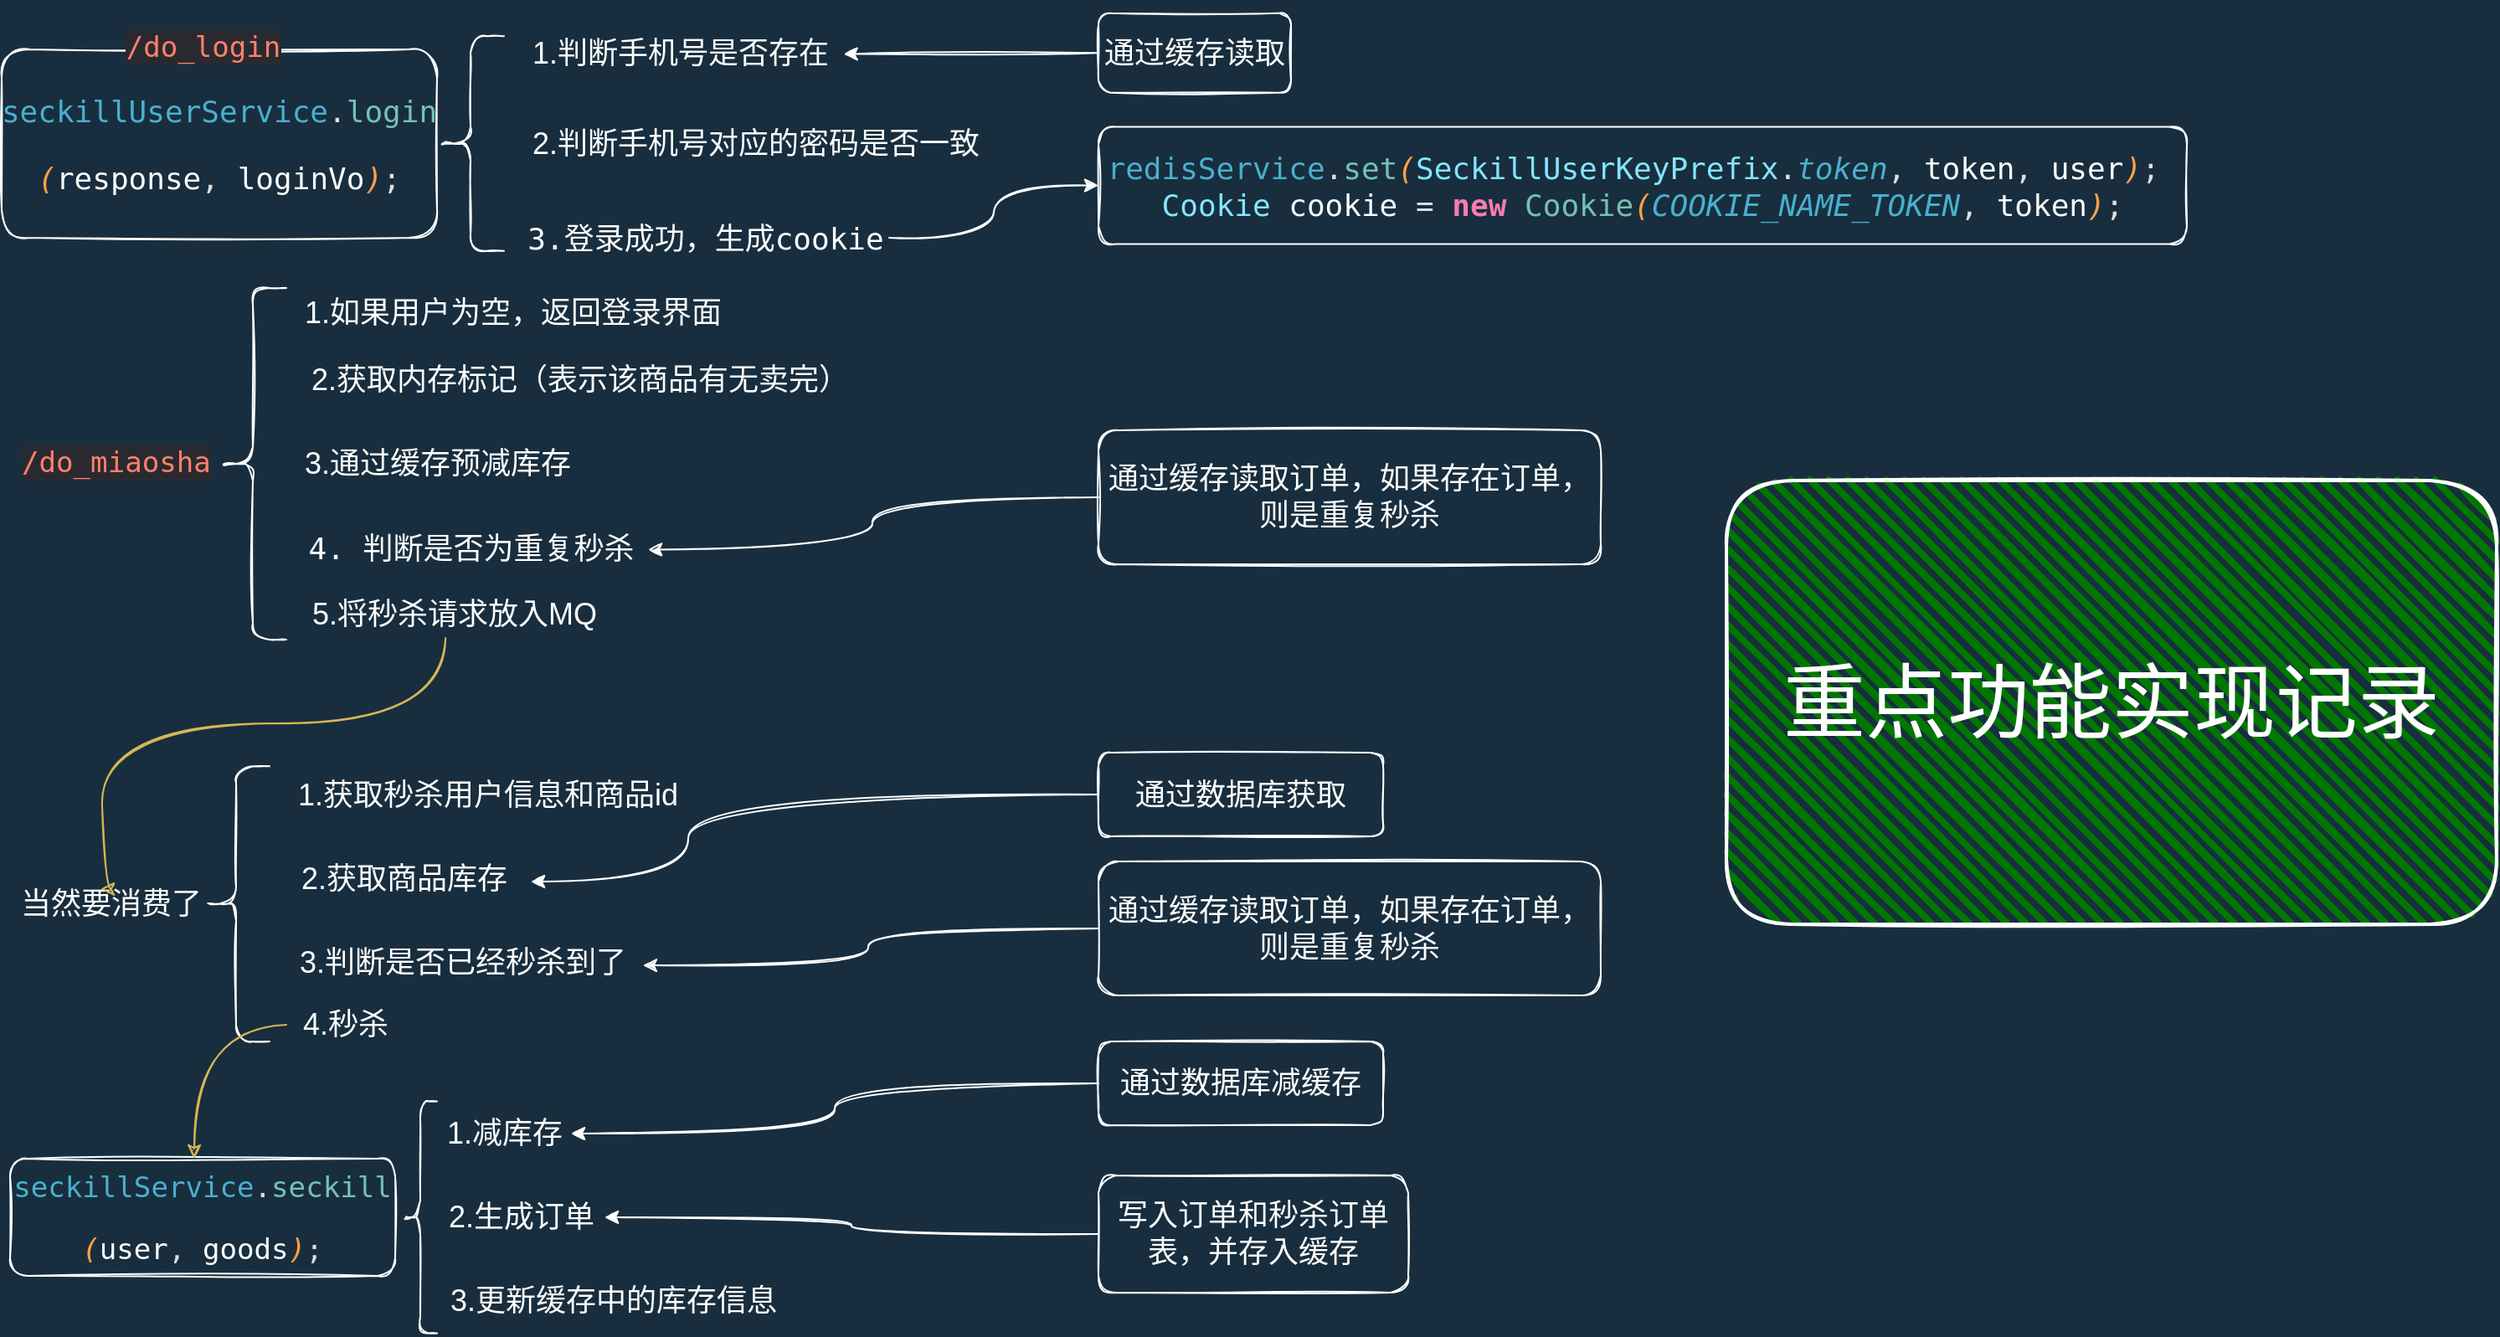 <mxfile version="14.8.5" type="github">
  <diagram id="g-PtNnHFD2_0pPcHWypA" name="第 1 页">
    <mxGraphModel dx="1422" dy="800" grid="1" gridSize="10" guides="1" tooltips="1" connect="1" arrows="1" fold="1" page="1" pageScale="1" pageWidth="827" pageHeight="1169" background="#182E3E" math="0" shadow="0">
      <root>
        <mxCell id="0" />
        <mxCell id="1" parent="0" />
        <mxCell id="RbGjA8E4n4S1d_bPEmI9-1" value="&lt;pre style=&quot;color: rgb(223 , 223 , 224) ; font-family: &amp;#34;cascadia code pl&amp;#34; , monospace ; font-size: 18px&quot;&gt;&lt;font style=&quot;font-size: 18px&quot;&gt;&lt;span style=&quot;color: rgb(73 , 176 , 206)&quot;&gt;seckillUserService&lt;/span&gt;.&lt;span style=&quot;color: rgb(117 , 194 , 179)&quot;&gt;login&lt;/span&gt;&lt;/font&gt;&lt;/pre&gt;&lt;pre style=&quot;color: rgb(223 , 223 , 224) ; font-family: &amp;#34;cascadia code pl&amp;#34; , monospace ; font-size: 18px&quot;&gt;&lt;font style=&quot;font-size: 18px&quot;&gt;&lt;span style=&quot;color: rgb(255 , 162 , 69) ; font-style: italic&quot;&gt;(&lt;/span&gt;&lt;span style=&quot;color: rgb(252 , 252 , 252)&quot;&gt;response&lt;/span&gt;, &lt;span style=&quot;color: rgb(252 , 252 , 252)&quot;&gt;loginVo&lt;/span&gt;&lt;span style=&quot;color: rgb(255 , 162 , 69) ; font-style: italic&quot;&gt;)&lt;/span&gt;;&lt;/font&gt;&lt;/pre&gt;" style="whiteSpace=wrap;html=1;glass=0;fontColor=#1A1A1A;fillColor=none;strokeColor=#FFFFFF;shadow=0;sketch=1;rounded=1;" parent="1" vertex="1">
          <mxGeometry y="37.5" width="260" height="112.5" as="geometry" />
        </mxCell>
        <mxCell id="RbGjA8E4n4S1d_bPEmI9-2" value="&lt;pre style=&quot;background-color: #292a30 ; color: #dfdfe0 ; font-family: &amp;#34;cascadia code pl&amp;#34; , monospace ; font-size: 12.8pt&quot;&gt;&lt;span style=&quot;color: #ff806c&quot;&gt;/do_login&lt;/span&gt;&lt;/pre&gt;" style="text;html=1;align=center;verticalAlign=middle;resizable=0;points=[];autosize=1;fontFamily=Space Mono;fontSource=https%3A%2F%2Ffonts.googleapis.com%2Fcss%3Ffamily%3DSpace%2BMono;fontColor=#1A1A1A;sketch=1;rounded=1;" parent="1" vertex="1">
          <mxGeometry x="65" y="11.25" width="110" height="50" as="geometry" />
        </mxCell>
        <mxCell id="RbGjA8E4n4S1d_bPEmI9-6" value="" style="shape=curlyBracket;whiteSpace=wrap;html=1;glass=0;fillColor=#EEEEEE;strokeColor=#FFFFFF;fontColor=#1A1A1A;sketch=1;rounded=1;" parent="1" vertex="1">
          <mxGeometry x="260" y="29.61" width="40" height="128.28" as="geometry" />
        </mxCell>
        <mxCell id="RbGjA8E4n4S1d_bPEmI9-8" value="&lt;font color=&quot;#ffffff&quot; style=&quot;font-size: 18px&quot;&gt;1.判断手机号是否存在&lt;/font&gt;" style="text;html=1;align=center;verticalAlign=middle;resizable=0;points=[];autosize=1;strokeColor=none;fontColor=#1A1A1A;sketch=1;rounded=1;" parent="1" vertex="1">
          <mxGeometry x="310" y="29.61" width="190" height="20" as="geometry" />
        </mxCell>
        <mxCell id="RbGjA8E4n4S1d_bPEmI9-13" value="&lt;font color=&quot;#ffffff&quot; style=&quot;font-size: 18px&quot;&gt;2.&lt;span&gt;判断手机号对应的密码是否一致&lt;/span&gt;&lt;/font&gt;" style="text;html=1;align=center;verticalAlign=middle;resizable=0;points=[];autosize=1;strokeColor=none;fontColor=#1A1A1A;sketch=1;rounded=1;" parent="1" vertex="1">
          <mxGeometry x="310" y="83.75" width="280" height="20" as="geometry" />
        </mxCell>
        <mxCell id="RbGjA8E4n4S1d_bPEmI9-21" style="edgeStyle=orthogonalEdgeStyle;orthogonalLoop=1;jettySize=auto;html=1;entryX=0;entryY=0.5;entryDx=0;entryDy=0;fontColor=#FFFFFF;strokeColor=#FFFFFF;labelBackgroundColor=#182E3E;curved=1;sketch=1;" parent="1" source="RbGjA8E4n4S1d_bPEmI9-14" target="RbGjA8E4n4S1d_bPEmI9-20" edge="1">
          <mxGeometry relative="1" as="geometry" />
        </mxCell>
        <mxCell id="RbGjA8E4n4S1d_bPEmI9-14" value="&lt;pre style=&quot;font-size: 18px&quot;&gt;&lt;font color=&quot;#ffffff&quot; style=&quot;font-size: 18px&quot;&gt;3.登录成功，生成&lt;span style=&quot;font-family: &amp;#34;cascadia code pl&amp;#34; , monospace&quot;&gt;cookie&lt;/span&gt;&lt;/font&gt;&lt;/pre&gt;" style="text;html=1;align=center;verticalAlign=middle;resizable=0;points=[];autosize=1;strokeColor=none;fontColor=#1A1A1A;sketch=1;rounded=1;" parent="1" vertex="1">
          <mxGeometry x="310" y="120" width="220" height="60" as="geometry" />
        </mxCell>
        <mxCell id="RbGjA8E4n4S1d_bPEmI9-19" style="edgeStyle=orthogonalEdgeStyle;orthogonalLoop=1;jettySize=auto;html=1;exitX=0;exitY=0.5;exitDx=0;exitDy=0;entryX=1.015;entryY=0.536;entryDx=0;entryDy=0;entryPerimeter=0;fontColor=#FFFFFF;strokeColor=#FFFFFF;labelBackgroundColor=#182E3E;curved=1;sketch=1;" parent="1" source="RbGjA8E4n4S1d_bPEmI9-18" target="RbGjA8E4n4S1d_bPEmI9-8" edge="1">
          <mxGeometry relative="1" as="geometry" />
        </mxCell>
        <mxCell id="RbGjA8E4n4S1d_bPEmI9-18" value="&lt;font color=&quot;#ffffff&quot; style=&quot;font-size: 18px&quot;&gt;通过缓存读取&lt;/font&gt;" style="whiteSpace=wrap;html=1;glass=0;strokeColor=#FFFFFF;fillColor=none;fontColor=#1A1A1A;sketch=1;rounded=1;" parent="1" vertex="1">
          <mxGeometry x="655" y="15.86" width="115" height="47.5" as="geometry" />
        </mxCell>
        <mxCell id="RbGjA8E4n4S1d_bPEmI9-20" value="&lt;pre style=&quot;color: rgb(223 , 223 , 224) ; font-family: &amp;#34;cascadia code pl&amp;#34; , monospace ; font-size: 18px&quot;&gt;&lt;span style=&quot;color: rgb(73 , 176 , 206)&quot;&gt;redisService&lt;/span&gt;.&lt;span style=&quot;color: rgb(117 , 194 , 179)&quot;&gt;set&lt;/span&gt;&lt;span style=&quot;color: rgb(255 , 162 , 69) ; font-style: italic&quot;&gt;(&lt;/span&gt;&lt;span style=&quot;color: rgb(130 , 230 , 255)&quot;&gt;SeckillUserKeyPrefix&lt;/span&gt;.&lt;span style=&quot;color: rgb(73 , 176 , 206) ; font-style: italic&quot;&gt;token&lt;/span&gt;, &lt;span style=&quot;color: rgb(252 , 252 , 252)&quot;&gt;token&lt;/span&gt;, &lt;span style=&quot;color: rgb(252 , 252 , 252)&quot;&gt;user&lt;/span&gt;&lt;span style=&quot;color: rgb(255 , 162 , 69) ; font-style: italic&quot;&gt;)&lt;/span&gt;;&lt;span style=&quot;color: rgb(127 , 140 , 153)&quot;&gt; &lt;/span&gt;&lt;span style=&quot;color: rgb(127 , 140 , 153)&quot;&gt;&lt;br&gt;&lt;/span&gt;&lt;span style=&quot;color: rgb(130 , 230 , 255)&quot;&gt;Cookie &lt;/span&gt;&lt;span style=&quot;color: rgb(252 , 252 , 252)&quot;&gt;cookie &lt;/span&gt;= &lt;span style=&quot;color: rgb(249 , 123 , 176) ; font-weight: bold&quot;&gt;new &lt;/span&gt;&lt;span style=&quot;color: rgb(117 , 194 , 179)&quot;&gt;Cookie&lt;/span&gt;&lt;span style=&quot;color: rgb(255 , 162 , 69) ; font-style: italic&quot;&gt;(&lt;/span&gt;&lt;span style=&quot;color: rgb(73 , 176 , 206) ; font-style: italic&quot;&gt;COOKIE_NAME_TOKEN&lt;/span&gt;, &lt;span style=&quot;color: rgb(252 , 252 , 252)&quot;&gt;token&lt;/span&gt;&lt;span style=&quot;color: rgb(255 , 162 , 69) ; font-style: italic&quot;&gt;)&lt;/span&gt;;&lt;/pre&gt;" style="whiteSpace=wrap;html=1;glass=0;strokeColor=#FFFFFF;fillColor=none;fontColor=#1A1A1A;sketch=1;rounded=1;" parent="1" vertex="1">
          <mxGeometry x="655" y="83.75" width="650" height="70" as="geometry" />
        </mxCell>
        <mxCell id="rQuRhvQBDRZluId032Ax-2" value="&lt;pre style=&quot;background-color: #292a30 ; color: #dfdfe0 ; font-family: &amp;quot;cascadia code pl&amp;quot; , monospace ; font-size: 12.8pt&quot;&gt;&lt;span style=&quot;color: #ff806c&quot;&gt;/do_miaosha&lt;/span&gt;&lt;/pre&gt;" style="text;whiteSpace=wrap;html=1;glass=0;sketch=1;rounded=1;" parent="1" vertex="1">
          <mxGeometry x="10" y="250" width="120" height="60" as="geometry" />
        </mxCell>
        <mxCell id="rQuRhvQBDRZluId032Ax-4" value="&lt;font color=&quot;#ffffff&quot; style=&quot;font-size: 18px&quot;&gt;1.如果用户为空，返回登录界面&lt;/font&gt;" style="text;html=1;align=center;verticalAlign=middle;resizable=0;points=[];autosize=1;strokeColor=none;fontColor=#1A1A1A;sketch=1;rounded=1;" parent="1" vertex="1">
          <mxGeometry x="175" y="185" width="260" height="20" as="geometry" />
        </mxCell>
        <mxCell id="rQuRhvQBDRZluId032Ax-6" value="&lt;pre style=&quot;font-family: &amp;#34;cascadia code pl&amp;#34; , monospace ; font-size: 18px&quot;&gt;&lt;font color=&quot;#ffffff&quot; style=&quot;font-size: 18px&quot;&gt;4. &lt;span style=&quot;font-family: , monospace&quot;&gt;判断是否为重复秒杀&lt;/span&gt;&lt;/font&gt;&lt;/pre&gt;" style="text;html=1;align=center;verticalAlign=middle;resizable=0;points=[];autosize=1;strokeColor=none;fontColor=#1A1A1A;sketch=1;rounded=1;" parent="1" vertex="1">
          <mxGeometry x="175" y="305" width="210" height="60" as="geometry" />
        </mxCell>
        <mxCell id="rQuRhvQBDRZluId032Ax-7" value="&lt;font style=&quot;font-size: 18px&quot; color=&quot;#ffffff&quot;&gt;2.获取内存标记（表示该商品有无卖完）&lt;/font&gt;" style="text;html=1;align=center;verticalAlign=middle;resizable=0;points=[];autosize=1;strokeColor=none;fontColor=#1A1A1A;sketch=1;rounded=1;" parent="1" vertex="1">
          <mxGeometry x="175" y="225" width="340" height="20" as="geometry" />
        </mxCell>
        <mxCell id="rQuRhvQBDRZluId032Ax-9" style="edgeStyle=orthogonalEdgeStyle;orthogonalLoop=1;jettySize=auto;html=1;entryX=1.005;entryY=0.52;entryDx=0;entryDy=0;entryPerimeter=0;strokeColor=#FFFFFF;labelBackgroundColor=#182E3E;fontColor=#FFFFFF;curved=1;sketch=1;" parent="1" source="rQuRhvQBDRZluId032Ax-8" target="rQuRhvQBDRZluId032Ax-6" edge="1">
          <mxGeometry relative="1" as="geometry" />
        </mxCell>
        <mxCell id="rQuRhvQBDRZluId032Ax-8" value="&lt;font color=&quot;#ffffff&quot; style=&quot;font-size: 18px&quot;&gt;通过缓存读取订单，如果存在订单，则是重复秒杀&lt;/font&gt;" style="whiteSpace=wrap;html=1;shadow=0;glass=0;strokeColor=#FFFFFF;fillColor=none;fontColor=#1A1A1A;sketch=1;rounded=1;" parent="1" vertex="1">
          <mxGeometry x="655" y="265" width="300" height="80" as="geometry" />
        </mxCell>
        <mxCell id="rQuRhvQBDRZluId032Ax-10" value="&lt;font color=&quot;#ffffff&quot; style=&quot;font-size: 18px&quot;&gt;5.将秒杀请求放入MQ&lt;/font&gt;" style="text;html=1;align=center;verticalAlign=middle;resizable=0;points=[];autosize=1;strokeColor=none;fontColor=#1A1A1A;sketch=1;rounded=1;" parent="1" vertex="1">
          <mxGeometry x="175" y="365" width="190" height="20" as="geometry" />
        </mxCell>
        <mxCell id="rQuRhvQBDRZluId032Ax-15" value="&lt;font color=&quot;#ffffff&quot; style=&quot;font-size: 18px&quot;&gt;当然要消费了&lt;/font&gt;" style="text;html=1;align=center;verticalAlign=middle;resizable=0;points=[];autosize=1;strokeColor=none;fontColor=#1A1A1A;sketch=1;rounded=1;" parent="1" vertex="1">
          <mxGeometry x="5" y="537.82" width="120" height="20" as="geometry" />
        </mxCell>
        <mxCell id="rQuRhvQBDRZluId032Ax-17" value="&lt;font color=&quot;#ffffff&quot; style=&quot;font-size: 18px&quot;&gt;3.通过缓存预减库存&lt;/font&gt;" style="text;html=1;align=center;verticalAlign=middle;resizable=0;points=[];autosize=1;strokeColor=none;fontColor=#1A1A1A;sketch=1;rounded=1;" parent="1" vertex="1">
          <mxGeometry x="175" y="275" width="170" height="20" as="geometry" />
        </mxCell>
        <mxCell id="rQuRhvQBDRZluId032Ax-18" value="&lt;font color=&quot;#ffffff&quot; style=&quot;font-size: 18px&quot;&gt;1.获取秒杀用户信息和商品id&lt;/font&gt;" style="text;html=1;align=center;verticalAlign=middle;resizable=0;points=[];autosize=1;strokeColor=none;fontColor=#1A1A1A;sketch=1;rounded=1;" parent="1" vertex="1">
          <mxGeometry x="170" y="472.51" width="240" height="20" as="geometry" />
        </mxCell>
        <mxCell id="rQuRhvQBDRZluId032Ax-19" value="&lt;font color=&quot;#ffffff&quot; style=&quot;font-size: 18px&quot;&gt;2.获取商品库存&lt;/font&gt;" style="text;html=1;align=center;verticalAlign=middle;resizable=0;points=[];autosize=1;strokeColor=none;fontColor=#1A1A1A;sketch=1;rounded=1;" parent="1" vertex="1">
          <mxGeometry x="170" y="522.51" width="140" height="20" as="geometry" />
        </mxCell>
        <mxCell id="rQuRhvQBDRZluId032Ax-21" style="edgeStyle=orthogonalEdgeStyle;curved=1;orthogonalLoop=1;jettySize=auto;html=1;entryX=1.043;entryY=0.6;entryDx=0;entryDy=0;entryPerimeter=0;fontColor=#FFFFFF;strokeColor=#FFFFFF;sketch=1;" parent="1" source="rQuRhvQBDRZluId032Ax-20" target="rQuRhvQBDRZluId032Ax-19" edge="1">
          <mxGeometry relative="1" as="geometry">
            <Array as="points">
              <mxPoint x="410" y="482.51" />
              <mxPoint x="410" y="534.51" />
            </Array>
          </mxGeometry>
        </mxCell>
        <mxCell id="rQuRhvQBDRZluId032Ax-20" value="&lt;font color=&quot;#ffffff&quot; style=&quot;font-size: 18px&quot;&gt;通过数据库获取&lt;/font&gt;" style="whiteSpace=wrap;html=1;fontColor=#1A1A1A;strokeColor=#FFFFFF;fillColor=none;sketch=1;rounded=1;" parent="1" vertex="1">
          <mxGeometry x="655" y="457.51" width="170" height="50" as="geometry" />
        </mxCell>
        <mxCell id="rQuRhvQBDRZluId032Ax-22" value="&lt;font color=&quot;#ffffff&quot; style=&quot;font-size: 18px&quot;&gt;3.判断是否已经秒杀到了&lt;/font&gt;" style="text;html=1;align=center;verticalAlign=middle;resizable=0;points=[];autosize=1;strokeColor=none;fontColor=#1A1A1A;sketch=1;rounded=1;" parent="1" vertex="1">
          <mxGeometry x="170" y="572.51" width="210" height="20" as="geometry" />
        </mxCell>
        <mxCell id="rQuRhvQBDRZluId032Ax-24" style="edgeStyle=orthogonalEdgeStyle;curved=1;orthogonalLoop=1;jettySize=auto;html=1;entryX=1.014;entryY=0.6;entryDx=0;entryDy=0;entryPerimeter=0;fontColor=#FFFFFF;strokeColor=#FFFFFF;sketch=1;" parent="1" source="rQuRhvQBDRZluId032Ax-23" target="rQuRhvQBDRZluId032Ax-22" edge="1">
          <mxGeometry relative="1" as="geometry" />
        </mxCell>
        <mxCell id="rQuRhvQBDRZluId032Ax-23" value="&lt;font color=&quot;#ffffff&quot; style=&quot;font-size: 18px&quot;&gt;通过缓存读取订单，如果存在订单，则是重复秒杀&lt;/font&gt;" style="whiteSpace=wrap;html=1;shadow=0;glass=0;strokeColor=#FFFFFF;fillColor=none;fontColor=#1A1A1A;sketch=1;rounded=1;" parent="1" vertex="1">
          <mxGeometry x="655" y="522.51" width="300" height="80" as="geometry" />
        </mxCell>
        <mxCell id="rQuRhvQBDRZluId032Ax-27" value="&lt;pre style=&quot;color: rgb(223 , 223 , 224) ; font-family: &amp;#34;cascadia code pl&amp;#34; , monospace ; font-size: 12.8pt&quot;&gt;&lt;span style=&quot;color: rgb(73 , 176 , 206)&quot;&gt;seckillService&lt;/span&gt;.&lt;span style=&quot;color: rgb(117 , 194 , 179)&quot;&gt;seckill&lt;/span&gt;&lt;/pre&gt;&lt;pre style=&quot;color: rgb(223 , 223 , 224) ; font-family: &amp;#34;cascadia code pl&amp;#34; , monospace ; font-size: 12.8pt&quot;&gt;&lt;span style=&quot;color: rgb(255 , 162 , 69) ; font-style: italic&quot;&gt;(&lt;/span&gt;&lt;span style=&quot;color: rgb(252 , 252 , 252)&quot;&gt;user&lt;/span&gt;, &lt;span style=&quot;color: rgb(252 , 252 , 252)&quot;&gt;goods&lt;/span&gt;&lt;span style=&quot;color: rgb(255 , 162 , 69) ; font-style: italic&quot;&gt;)&lt;/span&gt;;&lt;/pre&gt;" style="whiteSpace=wrap;html=1;fontColor=#1A1A1A;strokeColor=#FFFFFF;fillColor=none;sketch=1;rounded=1;" parent="1" vertex="1">
          <mxGeometry x="5" y="700.01" width="230" height="70" as="geometry" />
        </mxCell>
        <mxCell id="rQuRhvQBDRZluId032Ax-32" style="edgeStyle=orthogonalEdgeStyle;curved=1;orthogonalLoop=1;jettySize=auto;html=1;fontColor=#FFFFFF;strokeColor=#d6b656;exitX=0.474;exitY=1.2;exitDx=0;exitDy=0;exitPerimeter=0;fillColor=#fff2cc;entryX=0.45;entryY=0.059;entryDx=0;entryDy=0;entryPerimeter=0;sketch=1;" parent="1" source="rQuRhvQBDRZluId032Ax-10" target="rQuRhvQBDRZluId032Ax-15" edge="1">
          <mxGeometry relative="1" as="geometry">
            <mxPoint x="60" y="510" as="targetPoint" />
            <Array as="points">
              <mxPoint x="265" y="440" />
              <mxPoint x="60" y="440" />
            </Array>
          </mxGeometry>
        </mxCell>
        <mxCell id="rQuRhvQBDRZluId032Ax-31" value="" style="shape=curlyBracket;whiteSpace=wrap;html=1;fontColor=#1A1A1A;strokeColor=#FFFFFF;fillColor=none;sketch=1;rounded=1;" parent="1" vertex="1">
          <mxGeometry x="130" y="180" width="40" height="210" as="geometry" />
        </mxCell>
        <mxCell id="rQuRhvQBDRZluId032Ax-34" value="" style="shape=curlyBracket;whiteSpace=wrap;html=1;fontColor=#1A1A1A;strokeColor=#FFFFFF;fillColor=none;sketch=1;rounded=1;" parent="1" vertex="1">
          <mxGeometry x="120" y="465.63" width="40" height="164.37" as="geometry" />
        </mxCell>
        <mxCell id="rQuRhvQBDRZluId032Ax-40" style="edgeStyle=orthogonalEdgeStyle;curved=1;orthogonalLoop=1;jettySize=auto;html=1;entryX=0.5;entryY=0;entryDx=0;entryDy=0;fontColor=#FFFFFF;strokeColor=#d6b656;fillColor=#fff2cc;sketch=1;" parent="1" source="rQuRhvQBDRZluId032Ax-39" edge="1">
          <mxGeometry relative="1" as="geometry">
            <mxPoint x="115" y="700" as="targetPoint" />
          </mxGeometry>
        </mxCell>
        <mxCell id="rQuRhvQBDRZluId032Ax-39" value="&lt;font color=&quot;#ffffff&quot; style=&quot;font-size: 18px&quot;&gt;4.秒杀&lt;/font&gt;" style="text;html=1;align=center;verticalAlign=middle;resizable=0;points=[];autosize=1;strokeColor=none;fontColor=#1A1A1A;sketch=1;rounded=1;" parent="1" vertex="1">
          <mxGeometry x="170" y="610" width="70" height="20" as="geometry" />
        </mxCell>
        <mxCell id="rQuRhvQBDRZluId032Ax-41" value="1.减库存" style="text;html=1;align=center;verticalAlign=middle;resizable=0;points=[];autosize=1;strokeColor=none;fontSize=18;fontColor=#FFFFFF;sketch=1;rounded=1;" parent="1" vertex="1">
          <mxGeometry x="260" y="670" width="80" height="30" as="geometry" />
        </mxCell>
        <mxCell id="rQuRhvQBDRZluId032Ax-42" value="2.生成订单" style="text;html=1;align=center;verticalAlign=middle;resizable=0;points=[];autosize=1;strokeColor=none;fontSize=18;fontColor=#FFFFFF;sketch=1;rounded=1;" parent="1" vertex="1">
          <mxGeometry x="260" y="720" width="100" height="30" as="geometry" />
        </mxCell>
        <mxCell id="rQuRhvQBDRZluId032Ax-43" value="3.更新缓存中的库存信息" style="text;html=1;align=center;verticalAlign=middle;resizable=0;points=[];autosize=1;strokeColor=none;fontSize=18;fontColor=#FFFFFF;sketch=1;rounded=1;" parent="1" vertex="1">
          <mxGeometry x="260" y="770" width="210" height="30" as="geometry" />
        </mxCell>
        <mxCell id="rQuRhvQBDRZluId032Ax-45" style="edgeStyle=orthogonalEdgeStyle;curved=1;orthogonalLoop=1;jettySize=auto;html=1;fontSize=18;fontColor=#FFFFFF;strokeColor=#FFFFFF;sketch=1;" parent="1" source="rQuRhvQBDRZluId032Ax-44" target="rQuRhvQBDRZluId032Ax-41" edge="1">
          <mxGeometry relative="1" as="geometry" />
        </mxCell>
        <mxCell id="rQuRhvQBDRZluId032Ax-44" value="&lt;font color=&quot;#ffffff&quot; style=&quot;font-size: 18px&quot;&gt;通过数据库减缓存&lt;/font&gt;" style="whiteSpace=wrap;html=1;fontColor=#1A1A1A;strokeColor=#FFFFFF;fillColor=none;sketch=1;rounded=1;" parent="1" vertex="1">
          <mxGeometry x="655" y="630" width="170" height="50" as="geometry" />
        </mxCell>
        <mxCell id="rQuRhvQBDRZluId032Ax-47" style="edgeStyle=orthogonalEdgeStyle;curved=1;orthogonalLoop=1;jettySize=auto;html=1;entryX=1;entryY=0.5;entryDx=0;entryDy=0;entryPerimeter=0;fontSize=18;fontColor=#FFFFFF;strokeColor=#FFFFFF;sketch=1;" parent="1" source="rQuRhvQBDRZluId032Ax-46" target="rQuRhvQBDRZluId032Ax-42" edge="1">
          <mxGeometry relative="1" as="geometry" />
        </mxCell>
        <mxCell id="rQuRhvQBDRZluId032Ax-46" value="&lt;font color=&quot;#ffffff&quot; style=&quot;font-size: 18px&quot;&gt;写入订单和秒杀订单表，并存入缓存&lt;/font&gt;" style="whiteSpace=wrap;html=1;fontColor=#1A1A1A;strokeColor=#FFFFFF;fillColor=none;sketch=1;rounded=1;" parent="1" vertex="1">
          <mxGeometry x="655" y="710" width="185" height="70" as="geometry" />
        </mxCell>
        <mxCell id="rQuRhvQBDRZluId032Ax-48" value="" style="shape=curlyBracket;whiteSpace=wrap;html=1;fontColor=#1A1A1A;strokeColor=#FFFFFF;fillColor=none;sketch=1;rounded=1;" parent="1" vertex="1">
          <mxGeometry x="240" y="665.71" width="20" height="138.59" as="geometry" />
        </mxCell>
        <mxCell id="SWIZmN-Xmp518t4EecgV-2" value="&lt;font color=&quot;#ffffff&quot; style=&quot;font-size: 49px&quot;&gt;重点功能实现记录&lt;/font&gt;" style="whiteSpace=wrap;html=1;strokeWidth=2;fillWeight=4;hachureGap=8;hachureAngle=45;glass=0;fillColor=#007800;strokeColor=#FFFFFF;sketch=1;rounded=1;" parent="1" vertex="1">
          <mxGeometry x="1030" y="295" width="460" height="265" as="geometry" />
        </mxCell>
      </root>
    </mxGraphModel>
  </diagram>
</mxfile>
